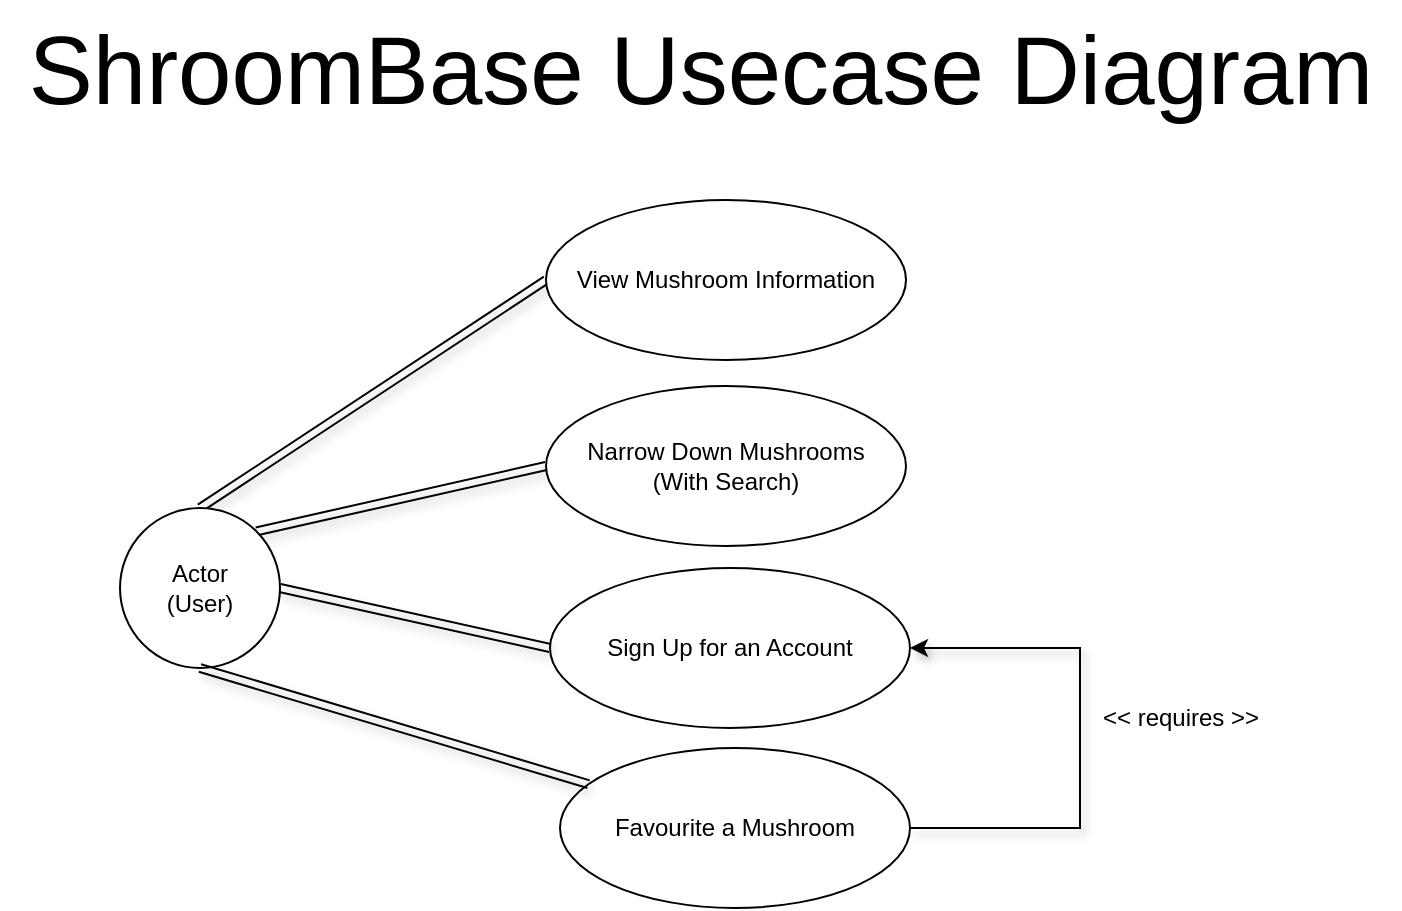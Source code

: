 <mxfile version="20.5.1" type="device"><diagram id="cimc5jpQ72KheT7Hagag" name="Page-1"><mxGraphModel dx="511" dy="471" grid="1" gridSize="10" guides="1" tooltips="1" connect="1" arrows="1" fold="1" page="1" pageScale="1" pageWidth="850" pageHeight="1100" math="0" shadow="0"><root><mxCell id="0"/><mxCell id="1" parent="0"/><mxCell id="-xj57FLVCgvLtzM32f4H-1" value="ShroomBase Usecase Diagram" style="text;html=1;align=center;verticalAlign=middle;resizable=0;points=[];autosize=1;strokeColor=none;fillColor=none;fontSize=48;" vertex="1" parent="1"><mxGeometry x="75" y="10" width="700" height="70" as="geometry"/></mxCell><mxCell id="-xj57FLVCgvLtzM32f4H-13" style="edgeStyle=none;rounded=0;orthogonalLoop=1;jettySize=auto;html=1;entryX=0;entryY=0.5;entryDx=0;entryDy=0;shadow=1;shape=link;exitX=0.5;exitY=0;exitDx=0;exitDy=0;fillColor=#030303;" edge="1" parent="1" source="-xj57FLVCgvLtzM32f4H-15" target="-xj57FLVCgvLtzM32f4H-17"><mxGeometry relative="1" as="geometry"/></mxCell><mxCell id="-xj57FLVCgvLtzM32f4H-14" style="rounded=0;orthogonalLoop=1;jettySize=auto;html=1;exitX=1;exitY=0;exitDx=0;exitDy=0;entryX=0;entryY=0.5;entryDx=0;entryDy=0;shadow=1;fillColor=#030303;shape=link;" edge="1" parent="1" source="-xj57FLVCgvLtzM32f4H-15" target="-xj57FLVCgvLtzM32f4H-23"><mxGeometry relative="1" as="geometry"/></mxCell><mxCell id="-xj57FLVCgvLtzM32f4H-15" value="Actor&lt;br&gt;(User)" style="ellipse;whiteSpace=wrap;html=1;aspect=fixed;" vertex="1" parent="1"><mxGeometry x="135" y="264" width="80" height="80" as="geometry"/></mxCell><mxCell id="-xj57FLVCgvLtzM32f4H-16" style="edgeStyle=orthogonalEdgeStyle;rounded=0;orthogonalLoop=1;jettySize=auto;html=1;shadow=1;fillColor=#030303;exitX=1;exitY=0.5;exitDx=0;exitDy=0;entryX=1;entryY=0.5;entryDx=0;entryDy=0;" edge="1" parent="1" source="-xj57FLVCgvLtzM32f4H-18" target="-xj57FLVCgvLtzM32f4H-20"><mxGeometry relative="1" as="geometry"><mxPoint x="615" y="254" as="targetPoint"/><Array as="points"><mxPoint x="615" y="424"/><mxPoint x="615" y="334"/></Array></mxGeometry></mxCell><mxCell id="-xj57FLVCgvLtzM32f4H-17" value="View Mushroom Information" style="ellipse;whiteSpace=wrap;html=1;" vertex="1" parent="1"><mxGeometry x="348" y="110" width="180" height="80" as="geometry"/></mxCell><mxCell id="-xj57FLVCgvLtzM32f4H-18" value="Favourite a Mushroom" style="ellipse;whiteSpace=wrap;html=1;" vertex="1" parent="1"><mxGeometry x="355" y="384" width="175" height="80" as="geometry"/></mxCell><mxCell id="-xj57FLVCgvLtzM32f4H-19" style="edgeStyle=none;rounded=0;orthogonalLoop=1;jettySize=auto;html=1;shadow=1;shape=link;exitX=0.5;exitY=1;exitDx=0;exitDy=0;fillColor=#030303;" edge="1" parent="1" source="-xj57FLVCgvLtzM32f4H-15" target="-xj57FLVCgvLtzM32f4H-18"><mxGeometry relative="1" as="geometry"><mxPoint x="265" y="304" as="sourcePoint"/><mxPoint x="465" y="224" as="targetPoint"/></mxGeometry></mxCell><mxCell id="-xj57FLVCgvLtzM32f4H-20" value="Sign Up for an Account" style="ellipse;whiteSpace=wrap;html=1;" vertex="1" parent="1"><mxGeometry x="350" y="294" width="180" height="80" as="geometry"/></mxCell><mxCell id="-xj57FLVCgvLtzM32f4H-21" style="edgeStyle=none;rounded=0;orthogonalLoop=1;jettySize=auto;html=1;shadow=1;shape=link;exitX=1;exitY=0.5;exitDx=0;exitDy=0;fillColor=#030303;entryX=0;entryY=0.5;entryDx=0;entryDy=0;" edge="1" parent="1" source="-xj57FLVCgvLtzM32f4H-15" target="-xj57FLVCgvLtzM32f4H-20"><mxGeometry relative="1" as="geometry"><mxPoint x="185" y="285.73" as="sourcePoint"/><mxPoint x="389.661" y="322.277" as="targetPoint"/></mxGeometry></mxCell><mxCell id="-xj57FLVCgvLtzM32f4H-22" value="&amp;lt;&amp;lt; requires &amp;gt;&amp;gt;" style="text;html=1;align=center;verticalAlign=middle;resizable=0;points=[];autosize=1;strokeColor=none;fillColor=none;" vertex="1" parent="1"><mxGeometry x="615" y="354" width="100" height="30" as="geometry"/></mxCell><mxCell id="-xj57FLVCgvLtzM32f4H-23" value="Narrow Down Mushrooms&lt;br&gt;(With Search)" style="ellipse;whiteSpace=wrap;html=1;" vertex="1" parent="1"><mxGeometry x="348" y="203" width="180" height="80" as="geometry"/></mxCell></root></mxGraphModel></diagram></mxfile>